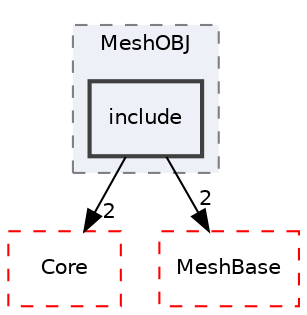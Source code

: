 digraph "include"
{
 // LATEX_PDF_SIZE
  edge [fontname="Helvetica",fontsize="10",labelfontname="Helvetica",labelfontsize="10"];
  node [fontname="Helvetica",fontsize="10",shape=record];
  compound=true
  subgraph clusterdir_d2ff5ca7b4cbb4ad72c65691443f897f {
    graph [ bgcolor="#edf0f7", pencolor="grey50", style="filled,dashed,", label="MeshOBJ", fontname="Helvetica", fontsize="10", URL="dir_d2ff5ca7b4cbb4ad72c65691443f897f.html"]
  dir_5c0f41370092cb0daf7a4ff403502fcf [shape=box, label="include", style="filled,bold,", fillcolor="#edf0f7", color="grey25", URL="dir_5c0f41370092cb0daf7a4ff403502fcf.html"];
  }
  dir_cac7f9cecb9aa42a0bd05452dddd8a21 [shape=box, label="Core", style="dashed,", fillcolor="#edf0f7", color="red", URL="dir_cac7f9cecb9aa42a0bd05452dddd8a21.html"];
  dir_ed747c199e74b08368b2744f35933cef [shape=box, label="MeshBase", style="dashed,", fillcolor="#edf0f7", color="red", URL="dir_ed747c199e74b08368b2744f35933cef.html"];
  dir_5c0f41370092cb0daf7a4ff403502fcf->dir_cac7f9cecb9aa42a0bd05452dddd8a21 [headlabel="2", labeldistance=1.5 headhref="dir_000129_000014.html"];
  dir_5c0f41370092cb0daf7a4ff403502fcf->dir_ed747c199e74b08368b2744f35933cef [headlabel="2", labeldistance=1.5 headhref="dir_000129_000194.html"];
}
